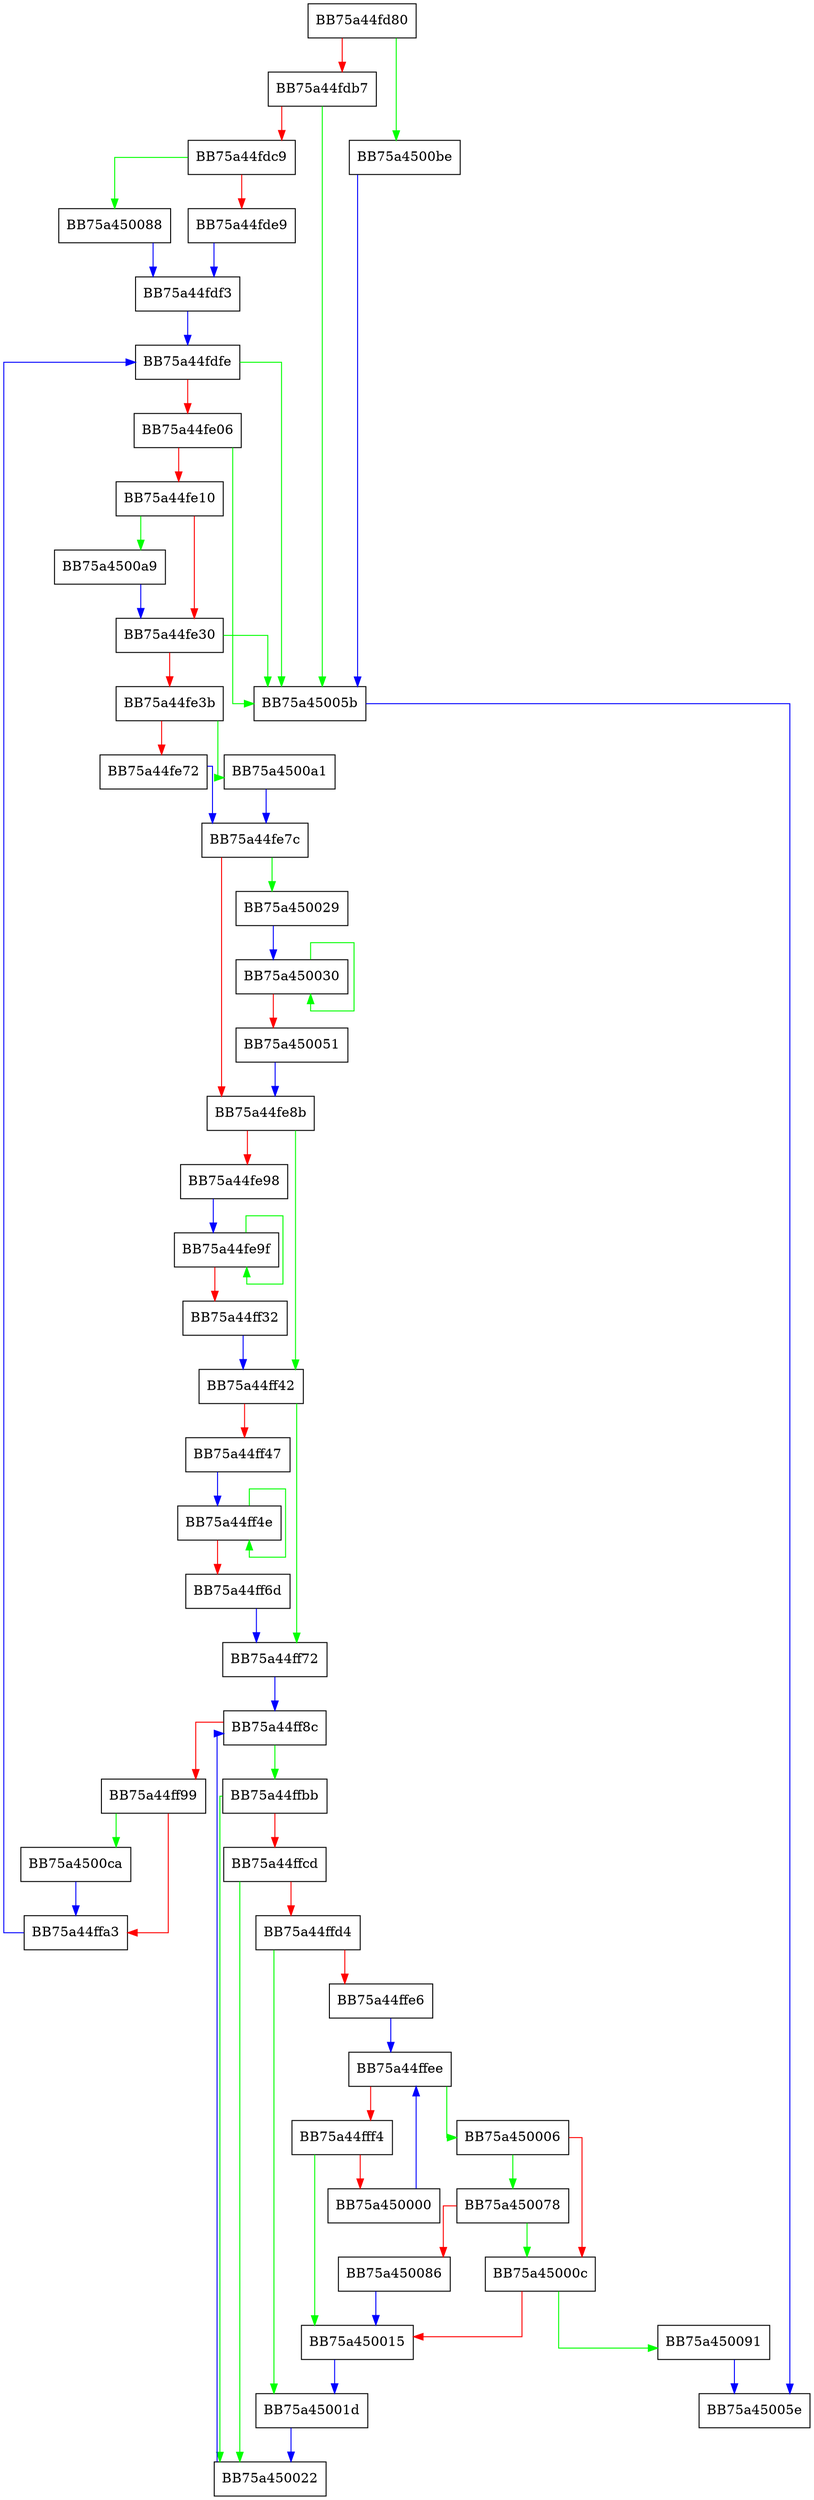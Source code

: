 digraph search {
  node [shape="box"];
  graph [splines=ortho];
  BB75a44fd80 -> BB75a4500be [color="green"];
  BB75a44fd80 -> BB75a44fdb7 [color="red"];
  BB75a44fdb7 -> BB75a45005b [color="green"];
  BB75a44fdb7 -> BB75a44fdc9 [color="red"];
  BB75a44fdc9 -> BB75a450088 [color="green"];
  BB75a44fdc9 -> BB75a44fde9 [color="red"];
  BB75a44fde9 -> BB75a44fdf3 [color="blue"];
  BB75a44fdf3 -> BB75a44fdfe [color="blue"];
  BB75a44fdfe -> BB75a45005b [color="green"];
  BB75a44fdfe -> BB75a44fe06 [color="red"];
  BB75a44fe06 -> BB75a45005b [color="green"];
  BB75a44fe06 -> BB75a44fe10 [color="red"];
  BB75a44fe10 -> BB75a4500a9 [color="green"];
  BB75a44fe10 -> BB75a44fe30 [color="red"];
  BB75a44fe30 -> BB75a45005b [color="green"];
  BB75a44fe30 -> BB75a44fe3b [color="red"];
  BB75a44fe3b -> BB75a4500a1 [color="green"];
  BB75a44fe3b -> BB75a44fe72 [color="red"];
  BB75a44fe72 -> BB75a44fe7c [color="blue"];
  BB75a44fe7c -> BB75a450029 [color="green"];
  BB75a44fe7c -> BB75a44fe8b [color="red"];
  BB75a44fe8b -> BB75a44ff42 [color="green"];
  BB75a44fe8b -> BB75a44fe98 [color="red"];
  BB75a44fe98 -> BB75a44fe9f [color="blue"];
  BB75a44fe9f -> BB75a44fe9f [color="green"];
  BB75a44fe9f -> BB75a44ff32 [color="red"];
  BB75a44ff32 -> BB75a44ff42 [color="blue"];
  BB75a44ff42 -> BB75a44ff72 [color="green"];
  BB75a44ff42 -> BB75a44ff47 [color="red"];
  BB75a44ff47 -> BB75a44ff4e [color="blue"];
  BB75a44ff4e -> BB75a44ff4e [color="green"];
  BB75a44ff4e -> BB75a44ff6d [color="red"];
  BB75a44ff6d -> BB75a44ff72 [color="blue"];
  BB75a44ff72 -> BB75a44ff8c [color="blue"];
  BB75a44ff8c -> BB75a44ffbb [color="green"];
  BB75a44ff8c -> BB75a44ff99 [color="red"];
  BB75a44ff99 -> BB75a4500ca [color="green"];
  BB75a44ff99 -> BB75a44ffa3 [color="red"];
  BB75a44ffa3 -> BB75a44fdfe [color="blue"];
  BB75a44ffbb -> BB75a450022 [color="green"];
  BB75a44ffbb -> BB75a44ffcd [color="red"];
  BB75a44ffcd -> BB75a450022 [color="green"];
  BB75a44ffcd -> BB75a44ffd4 [color="red"];
  BB75a44ffd4 -> BB75a45001d [color="green"];
  BB75a44ffd4 -> BB75a44ffe6 [color="red"];
  BB75a44ffe6 -> BB75a44ffee [color="blue"];
  BB75a44ffee -> BB75a450006 [color="green"];
  BB75a44ffee -> BB75a44fff4 [color="red"];
  BB75a44fff4 -> BB75a450015 [color="green"];
  BB75a44fff4 -> BB75a450000 [color="red"];
  BB75a450000 -> BB75a44ffee [color="blue"];
  BB75a450006 -> BB75a450078 [color="green"];
  BB75a450006 -> BB75a45000c [color="red"];
  BB75a45000c -> BB75a450091 [color="green"];
  BB75a45000c -> BB75a450015 [color="red"];
  BB75a450015 -> BB75a45001d [color="blue"];
  BB75a45001d -> BB75a450022 [color="blue"];
  BB75a450022 -> BB75a44ff8c [color="blue"];
  BB75a450029 -> BB75a450030 [color="blue"];
  BB75a450030 -> BB75a450030 [color="green"];
  BB75a450030 -> BB75a450051 [color="red"];
  BB75a450051 -> BB75a44fe8b [color="blue"];
  BB75a45005b -> BB75a45005e [color="blue"];
  BB75a450078 -> BB75a45000c [color="green"];
  BB75a450078 -> BB75a450086 [color="red"];
  BB75a450086 -> BB75a450015 [color="blue"];
  BB75a450088 -> BB75a44fdf3 [color="blue"];
  BB75a450091 -> BB75a45005e [color="blue"];
  BB75a4500a1 -> BB75a44fe7c [color="blue"];
  BB75a4500a9 -> BB75a44fe30 [color="blue"];
  BB75a4500be -> BB75a45005b [color="blue"];
  BB75a4500ca -> BB75a44ffa3 [color="blue"];
}